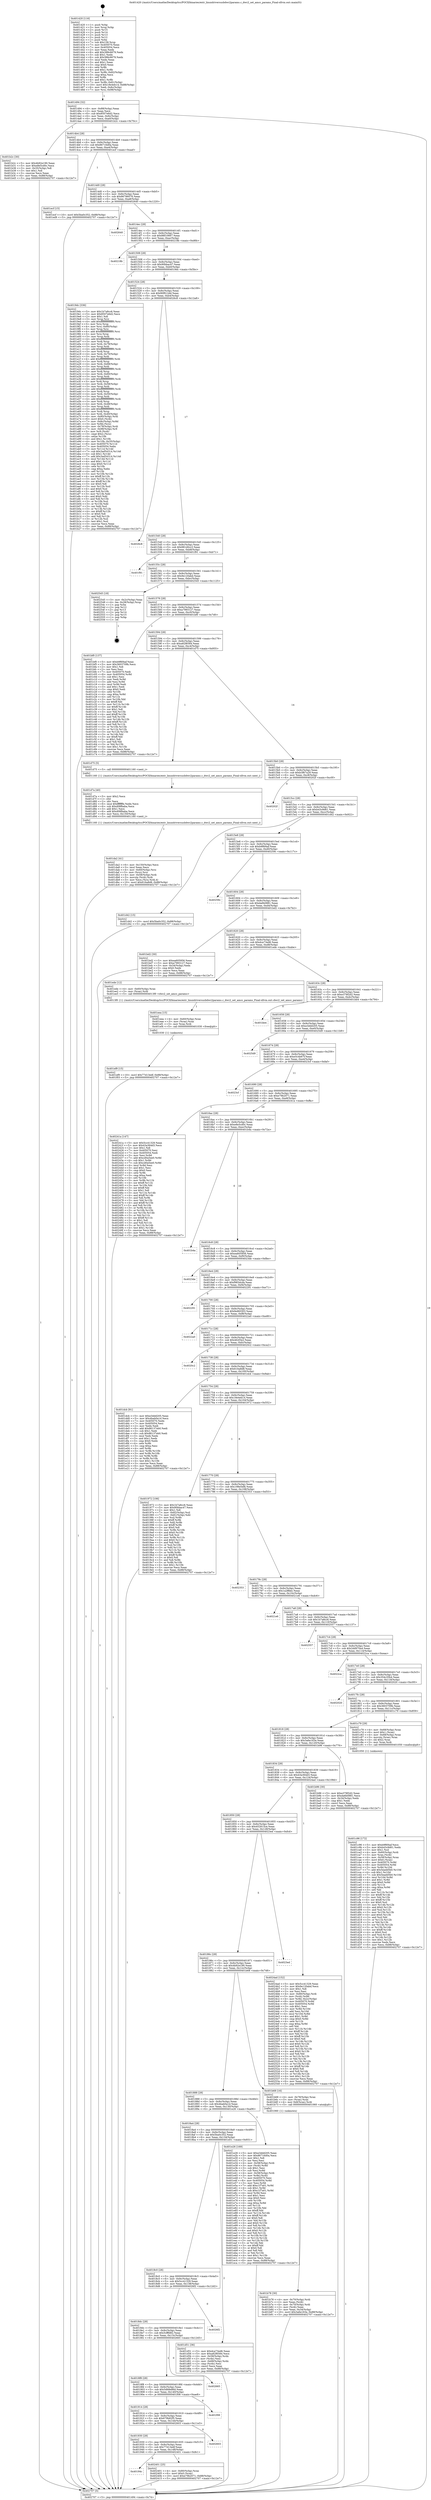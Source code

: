 digraph "0x401420" {
  label = "0x401420 (/mnt/c/Users/mathe/Desktop/tcc/POCII/binaries/extr_linuxdriversusbdwc2params.c_dwc2_set_amcc_params_Final-ollvm.out::main(0))"
  labelloc = "t"
  node[shape=record]

  Entry [label="",width=0.3,height=0.3,shape=circle,fillcolor=black,style=filled]
  "0x401494" [label="{
     0x401494 [32]\l
     | [instrs]\l
     &nbsp;&nbsp;0x401494 \<+6\>: mov -0x88(%rbp),%eax\l
     &nbsp;&nbsp;0x40149a \<+2\>: mov %eax,%ecx\l
     &nbsp;&nbsp;0x40149c \<+6\>: sub $0x8507e6d2,%ecx\l
     &nbsp;&nbsp;0x4014a2 \<+6\>: mov %eax,-0x9c(%rbp)\l
     &nbsp;&nbsp;0x4014a8 \<+6\>: mov %ecx,-0xa0(%rbp)\l
     &nbsp;&nbsp;0x4014ae \<+6\>: je 0000000000401b2c \<main+0x70c\>\l
  }"]
  "0x401b2c" [label="{
     0x401b2c [30]\l
     | [instrs]\l
     &nbsp;&nbsp;0x401b2c \<+5\>: mov $0x4b92e190,%eax\l
     &nbsp;&nbsp;0x401b31 \<+5\>: mov $0xe8e5cd0c,%ecx\l
     &nbsp;&nbsp;0x401b36 \<+3\>: mov -0x35(%rbp),%dl\l
     &nbsp;&nbsp;0x401b39 \<+3\>: test $0x1,%dl\l
     &nbsp;&nbsp;0x401b3c \<+3\>: cmovne %ecx,%eax\l
     &nbsp;&nbsp;0x401b3f \<+6\>: mov %eax,-0x88(%rbp)\l
     &nbsp;&nbsp;0x401b45 \<+5\>: jmp 0000000000402707 \<main+0x12e7\>\l
  }"]
  "0x4014b4" [label="{
     0x4014b4 [28]\l
     | [instrs]\l
     &nbsp;&nbsp;0x4014b4 \<+5\>: jmp 00000000004014b9 \<main+0x99\>\l
     &nbsp;&nbsp;0x4014b9 \<+6\>: mov -0x9c(%rbp),%eax\l
     &nbsp;&nbsp;0x4014bf \<+5\>: sub $0x86716d0a,%eax\l
     &nbsp;&nbsp;0x4014c4 \<+6\>: mov %eax,-0xa4(%rbp)\l
     &nbsp;&nbsp;0x4014ca \<+6\>: je 0000000000401ecf \<main+0xaaf\>\l
  }"]
  Exit [label="",width=0.3,height=0.3,shape=circle,fillcolor=black,style=filled,peripheries=2]
  "0x401ecf" [label="{
     0x401ecf [15]\l
     | [instrs]\l
     &nbsp;&nbsp;0x401ecf \<+10\>: movl $0x5ba0c352,-0x88(%rbp)\l
     &nbsp;&nbsp;0x401ed9 \<+5\>: jmp 0000000000402707 \<main+0x12e7\>\l
  }"]
  "0x4014d0" [label="{
     0x4014d0 [28]\l
     | [instrs]\l
     &nbsp;&nbsp;0x4014d0 \<+5\>: jmp 00000000004014d5 \<main+0xb5\>\l
     &nbsp;&nbsp;0x4014d5 \<+6\>: mov -0x9c(%rbp),%eax\l
     &nbsp;&nbsp;0x4014db \<+5\>: sub $0x86786076,%eax\l
     &nbsp;&nbsp;0x4014e0 \<+6\>: mov %eax,-0xa8(%rbp)\l
     &nbsp;&nbsp;0x4014e6 \<+6\>: je 0000000000402640 \<main+0x1220\>\l
  }"]
  "0x40194c" [label="{
     0x40194c\l
  }", style=dashed]
  "0x402640" [label="{
     0x402640\l
  }", style=dashed]
  "0x4014ec" [label="{
     0x4014ec [28]\l
     | [instrs]\l
     &nbsp;&nbsp;0x4014ec \<+5\>: jmp 00000000004014f1 \<main+0xd1\>\l
     &nbsp;&nbsp;0x4014f1 \<+6\>: mov -0x9c(%rbp),%eax\l
     &nbsp;&nbsp;0x4014f7 \<+5\>: sub $0x88f10667,%eax\l
     &nbsp;&nbsp;0x4014fc \<+6\>: mov %eax,-0xac(%rbp)\l
     &nbsp;&nbsp;0x401502 \<+6\>: je 000000000040218b \<main+0xd6b\>\l
  }"]
  "0x402401" [label="{
     0x402401 [25]\l
     | [instrs]\l
     &nbsp;&nbsp;0x402401 \<+4\>: mov -0x80(%rbp),%rax\l
     &nbsp;&nbsp;0x402405 \<+6\>: movl $0x0,(%rax)\l
     &nbsp;&nbsp;0x40240b \<+10\>: movl $0xe79b2071,-0x88(%rbp)\l
     &nbsp;&nbsp;0x402415 \<+5\>: jmp 0000000000402707 \<main+0x12e7\>\l
  }"]
  "0x40218b" [label="{
     0x40218b\l
  }", style=dashed]
  "0x401508" [label="{
     0x401508 [28]\l
     | [instrs]\l
     &nbsp;&nbsp;0x401508 \<+5\>: jmp 000000000040150d \<main+0xed\>\l
     &nbsp;&nbsp;0x40150d \<+6\>: mov -0x9c(%rbp),%eax\l
     &nbsp;&nbsp;0x401513 \<+5\>: sub $0x90bbac47,%eax\l
     &nbsp;&nbsp;0x401518 \<+6\>: mov %eax,-0xb0(%rbp)\l
     &nbsp;&nbsp;0x40151e \<+6\>: je 00000000004019dc \<main+0x5bc\>\l
  }"]
  "0x401930" [label="{
     0x401930 [28]\l
     | [instrs]\l
     &nbsp;&nbsp;0x401930 \<+5\>: jmp 0000000000401935 \<main+0x515\>\l
     &nbsp;&nbsp;0x401935 \<+6\>: mov -0x9c(%rbp),%eax\l
     &nbsp;&nbsp;0x40193b \<+5\>: sub $0x77d13edf,%eax\l
     &nbsp;&nbsp;0x401940 \<+6\>: mov %eax,-0x148(%rbp)\l
     &nbsp;&nbsp;0x401946 \<+6\>: je 0000000000402401 \<main+0xfe1\>\l
  }"]
  "0x4019dc" [label="{
     0x4019dc [336]\l
     | [instrs]\l
     &nbsp;&nbsp;0x4019dc \<+5\>: mov $0x1b7a8cc6,%eax\l
     &nbsp;&nbsp;0x4019e1 \<+5\>: mov $0x8507e6d2,%ecx\l
     &nbsp;&nbsp;0x4019e6 \<+2\>: mov $0x1,%dl\l
     &nbsp;&nbsp;0x4019e8 \<+3\>: mov %rsp,%rsi\l
     &nbsp;&nbsp;0x4019eb \<+4\>: add $0xfffffffffffffff0,%rsi\l
     &nbsp;&nbsp;0x4019ef \<+3\>: mov %rsi,%rsp\l
     &nbsp;&nbsp;0x4019f2 \<+4\>: mov %rsi,-0x80(%rbp)\l
     &nbsp;&nbsp;0x4019f6 \<+3\>: mov %rsp,%rsi\l
     &nbsp;&nbsp;0x4019f9 \<+4\>: add $0xfffffffffffffff0,%rsi\l
     &nbsp;&nbsp;0x4019fd \<+3\>: mov %rsi,%rsp\l
     &nbsp;&nbsp;0x401a00 \<+3\>: mov %rsp,%rdi\l
     &nbsp;&nbsp;0x401a03 \<+4\>: add $0xfffffffffffffff0,%rdi\l
     &nbsp;&nbsp;0x401a07 \<+3\>: mov %rdi,%rsp\l
     &nbsp;&nbsp;0x401a0a \<+4\>: mov %rdi,-0x78(%rbp)\l
     &nbsp;&nbsp;0x401a0e \<+3\>: mov %rsp,%rdi\l
     &nbsp;&nbsp;0x401a11 \<+4\>: add $0xfffffffffffffff0,%rdi\l
     &nbsp;&nbsp;0x401a15 \<+3\>: mov %rdi,%rsp\l
     &nbsp;&nbsp;0x401a18 \<+4\>: mov %rdi,-0x70(%rbp)\l
     &nbsp;&nbsp;0x401a1c \<+3\>: mov %rsp,%rdi\l
     &nbsp;&nbsp;0x401a1f \<+4\>: add $0xfffffffffffffff0,%rdi\l
     &nbsp;&nbsp;0x401a23 \<+3\>: mov %rdi,%rsp\l
     &nbsp;&nbsp;0x401a26 \<+4\>: mov %rdi,-0x68(%rbp)\l
     &nbsp;&nbsp;0x401a2a \<+3\>: mov %rsp,%rdi\l
     &nbsp;&nbsp;0x401a2d \<+4\>: add $0xfffffffffffffff0,%rdi\l
     &nbsp;&nbsp;0x401a31 \<+3\>: mov %rdi,%rsp\l
     &nbsp;&nbsp;0x401a34 \<+4\>: mov %rdi,-0x60(%rbp)\l
     &nbsp;&nbsp;0x401a38 \<+3\>: mov %rsp,%rdi\l
     &nbsp;&nbsp;0x401a3b \<+4\>: add $0xfffffffffffffff0,%rdi\l
     &nbsp;&nbsp;0x401a3f \<+3\>: mov %rdi,%rsp\l
     &nbsp;&nbsp;0x401a42 \<+4\>: mov %rdi,-0x58(%rbp)\l
     &nbsp;&nbsp;0x401a46 \<+3\>: mov %rsp,%rdi\l
     &nbsp;&nbsp;0x401a49 \<+4\>: add $0xfffffffffffffff0,%rdi\l
     &nbsp;&nbsp;0x401a4d \<+3\>: mov %rdi,%rsp\l
     &nbsp;&nbsp;0x401a50 \<+4\>: mov %rdi,-0x50(%rbp)\l
     &nbsp;&nbsp;0x401a54 \<+3\>: mov %rsp,%rdi\l
     &nbsp;&nbsp;0x401a57 \<+4\>: add $0xfffffffffffffff0,%rdi\l
     &nbsp;&nbsp;0x401a5b \<+3\>: mov %rdi,%rsp\l
     &nbsp;&nbsp;0x401a5e \<+4\>: mov %rdi,-0x48(%rbp)\l
     &nbsp;&nbsp;0x401a62 \<+3\>: mov %rsp,%rdi\l
     &nbsp;&nbsp;0x401a65 \<+4\>: add $0xfffffffffffffff0,%rdi\l
     &nbsp;&nbsp;0x401a69 \<+3\>: mov %rdi,%rsp\l
     &nbsp;&nbsp;0x401a6c \<+4\>: mov %rdi,-0x40(%rbp)\l
     &nbsp;&nbsp;0x401a70 \<+4\>: mov -0x80(%rbp),%rdi\l
     &nbsp;&nbsp;0x401a74 \<+6\>: movl $0x0,(%rdi)\l
     &nbsp;&nbsp;0x401a7a \<+7\>: mov -0x8c(%rbp),%r8d\l
     &nbsp;&nbsp;0x401a81 \<+3\>: mov %r8d,(%rsi)\l
     &nbsp;&nbsp;0x401a84 \<+4\>: mov -0x78(%rbp),%rdi\l
     &nbsp;&nbsp;0x401a88 \<+7\>: mov -0x98(%rbp),%r9\l
     &nbsp;&nbsp;0x401a8f \<+3\>: mov %r9,(%rdi)\l
     &nbsp;&nbsp;0x401a92 \<+3\>: cmpl $0x2,(%rsi)\l
     &nbsp;&nbsp;0x401a95 \<+4\>: setne %r10b\l
     &nbsp;&nbsp;0x401a99 \<+4\>: and $0x1,%r10b\l
     &nbsp;&nbsp;0x401a9d \<+4\>: mov %r10b,-0x35(%rbp)\l
     &nbsp;&nbsp;0x401aa1 \<+8\>: mov 0x405070,%r11d\l
     &nbsp;&nbsp;0x401aa9 \<+7\>: mov 0x405054,%ebx\l
     &nbsp;&nbsp;0x401ab0 \<+3\>: mov %r11d,%r14d\l
     &nbsp;&nbsp;0x401ab3 \<+7\>: sub $0x3ad54314,%r14d\l
     &nbsp;&nbsp;0x401aba \<+4\>: sub $0x1,%r14d\l
     &nbsp;&nbsp;0x401abe \<+7\>: add $0x3ad54314,%r14d\l
     &nbsp;&nbsp;0x401ac5 \<+4\>: imul %r14d,%r11d\l
     &nbsp;&nbsp;0x401ac9 \<+4\>: and $0x1,%r11d\l
     &nbsp;&nbsp;0x401acd \<+4\>: cmp $0x0,%r11d\l
     &nbsp;&nbsp;0x401ad1 \<+4\>: sete %r10b\l
     &nbsp;&nbsp;0x401ad5 \<+3\>: cmp $0xa,%ebx\l
     &nbsp;&nbsp;0x401ad8 \<+4\>: setl %r15b\l
     &nbsp;&nbsp;0x401adc \<+3\>: mov %r10b,%r12b\l
     &nbsp;&nbsp;0x401adf \<+4\>: xor $0xff,%r12b\l
     &nbsp;&nbsp;0x401ae3 \<+3\>: mov %r15b,%r13b\l
     &nbsp;&nbsp;0x401ae6 \<+4\>: xor $0xff,%r13b\l
     &nbsp;&nbsp;0x401aea \<+3\>: xor $0x0,%dl\l
     &nbsp;&nbsp;0x401aed \<+3\>: mov %r12b,%sil\l
     &nbsp;&nbsp;0x401af0 \<+4\>: and $0x0,%sil\l
     &nbsp;&nbsp;0x401af4 \<+3\>: and %dl,%r10b\l
     &nbsp;&nbsp;0x401af7 \<+3\>: mov %r13b,%dil\l
     &nbsp;&nbsp;0x401afa \<+4\>: and $0x0,%dil\l
     &nbsp;&nbsp;0x401afe \<+3\>: and %dl,%r15b\l
     &nbsp;&nbsp;0x401b01 \<+3\>: or %r10b,%sil\l
     &nbsp;&nbsp;0x401b04 \<+3\>: or %r15b,%dil\l
     &nbsp;&nbsp;0x401b07 \<+3\>: xor %dil,%sil\l
     &nbsp;&nbsp;0x401b0a \<+3\>: or %r13b,%r12b\l
     &nbsp;&nbsp;0x401b0d \<+4\>: xor $0xff,%r12b\l
     &nbsp;&nbsp;0x401b11 \<+3\>: or $0x0,%dl\l
     &nbsp;&nbsp;0x401b14 \<+3\>: and %dl,%r12b\l
     &nbsp;&nbsp;0x401b17 \<+3\>: or %r12b,%sil\l
     &nbsp;&nbsp;0x401b1a \<+4\>: test $0x1,%sil\l
     &nbsp;&nbsp;0x401b1e \<+3\>: cmovne %ecx,%eax\l
     &nbsp;&nbsp;0x401b21 \<+6\>: mov %eax,-0x88(%rbp)\l
     &nbsp;&nbsp;0x401b27 \<+5\>: jmp 0000000000402707 \<main+0x12e7\>\l
  }"]
  "0x401524" [label="{
     0x401524 [28]\l
     | [instrs]\l
     &nbsp;&nbsp;0x401524 \<+5\>: jmp 0000000000401529 \<main+0x109\>\l
     &nbsp;&nbsp;0x401529 \<+6\>: mov -0x9c(%rbp),%eax\l
     &nbsp;&nbsp;0x40152f \<+5\>: sub $0x90f912dd,%eax\l
     &nbsp;&nbsp;0x401534 \<+6\>: mov %eax,-0xb4(%rbp)\l
     &nbsp;&nbsp;0x40153a \<+6\>: je 00000000004026c8 \<main+0x12a8\>\l
  }"]
  "0x402603" [label="{
     0x402603\l
  }", style=dashed]
  "0x4026c8" [label="{
     0x4026c8\l
  }", style=dashed]
  "0x401540" [label="{
     0x401540 [28]\l
     | [instrs]\l
     &nbsp;&nbsp;0x401540 \<+5\>: jmp 0000000000401545 \<main+0x125\>\l
     &nbsp;&nbsp;0x401545 \<+6\>: mov -0x9c(%rbp),%eax\l
     &nbsp;&nbsp;0x40154b \<+5\>: sub $0x981d0cc3,%eax\l
     &nbsp;&nbsp;0x401550 \<+6\>: mov %eax,-0xb8(%rbp)\l
     &nbsp;&nbsp;0x401556 \<+6\>: je 0000000000401f91 \<main+0xb71\>\l
  }"]
  "0x401914" [label="{
     0x401914 [28]\l
     | [instrs]\l
     &nbsp;&nbsp;0x401914 \<+5\>: jmp 0000000000401919 \<main+0x4f9\>\l
     &nbsp;&nbsp;0x401919 \<+6\>: mov -0x9c(%rbp),%eax\l
     &nbsp;&nbsp;0x40191f \<+5\>: sub $0x679b82f5,%eax\l
     &nbsp;&nbsp;0x401924 \<+6\>: mov %eax,-0x144(%rbp)\l
     &nbsp;&nbsp;0x40192a \<+6\>: je 0000000000402603 \<main+0x11e3\>\l
  }"]
  "0x401f91" [label="{
     0x401f91\l
  }", style=dashed]
  "0x40155c" [label="{
     0x40155c [28]\l
     | [instrs]\l
     &nbsp;&nbsp;0x40155c \<+5\>: jmp 0000000000401561 \<main+0x141\>\l
     &nbsp;&nbsp;0x401561 \<+6\>: mov -0x9c(%rbp),%eax\l
     &nbsp;&nbsp;0x401567 \<+5\>: sub $0x9e120abd,%eax\l
     &nbsp;&nbsp;0x40156c \<+6\>: mov %eax,-0xbc(%rbp)\l
     &nbsp;&nbsp;0x401572 \<+6\>: je 0000000000402545 \<main+0x1125\>\l
  }"]
  "0x401f08" [label="{
     0x401f08\l
  }", style=dashed]
  "0x402545" [label="{
     0x402545 [18]\l
     | [instrs]\l
     &nbsp;&nbsp;0x402545 \<+3\>: mov -0x2c(%rbp),%eax\l
     &nbsp;&nbsp;0x402548 \<+4\>: lea -0x28(%rbp),%rsp\l
     &nbsp;&nbsp;0x40254c \<+1\>: pop %rbx\l
     &nbsp;&nbsp;0x40254d \<+2\>: pop %r12\l
     &nbsp;&nbsp;0x40254f \<+2\>: pop %r13\l
     &nbsp;&nbsp;0x402551 \<+2\>: pop %r14\l
     &nbsp;&nbsp;0x402553 \<+2\>: pop %r15\l
     &nbsp;&nbsp;0x402555 \<+1\>: pop %rbp\l
     &nbsp;&nbsp;0x402556 \<+1\>: ret\l
  }"]
  "0x401578" [label="{
     0x401578 [28]\l
     | [instrs]\l
     &nbsp;&nbsp;0x401578 \<+5\>: jmp 000000000040157d \<main+0x15d\>\l
     &nbsp;&nbsp;0x40157d \<+6\>: mov -0x9c(%rbp),%eax\l
     &nbsp;&nbsp;0x401583 \<+5\>: sub $0xa7993127,%eax\l
     &nbsp;&nbsp;0x401588 \<+6\>: mov %eax,-0xc0(%rbp)\l
     &nbsp;&nbsp;0x40158e \<+6\>: je 0000000000401bf0 \<main+0x7d0\>\l
  }"]
  "0x4018f8" [label="{
     0x4018f8 [28]\l
     | [instrs]\l
     &nbsp;&nbsp;0x4018f8 \<+5\>: jmp 00000000004018fd \<main+0x4dd\>\l
     &nbsp;&nbsp;0x4018fd \<+6\>: mov -0x9c(%rbp),%eax\l
     &nbsp;&nbsp;0x401903 \<+5\>: sub $0x5d68e86d,%eax\l
     &nbsp;&nbsp;0x401908 \<+6\>: mov %eax,-0x140(%rbp)\l
     &nbsp;&nbsp;0x40190e \<+6\>: je 0000000000401f08 \<main+0xae8\>\l
  }"]
  "0x401bf0" [label="{
     0x401bf0 [137]\l
     | [instrs]\l
     &nbsp;&nbsp;0x401bf0 \<+5\>: mov $0xb9f6f4af,%eax\l
     &nbsp;&nbsp;0x401bf5 \<+5\>: mov $0x3603709b,%ecx\l
     &nbsp;&nbsp;0x401bfa \<+2\>: mov $0x1,%dl\l
     &nbsp;&nbsp;0x401bfc \<+2\>: xor %esi,%esi\l
     &nbsp;&nbsp;0x401bfe \<+7\>: mov 0x405070,%edi\l
     &nbsp;&nbsp;0x401c05 \<+8\>: mov 0x405054,%r8d\l
     &nbsp;&nbsp;0x401c0d \<+3\>: sub $0x1,%esi\l
     &nbsp;&nbsp;0x401c10 \<+3\>: mov %edi,%r9d\l
     &nbsp;&nbsp;0x401c13 \<+3\>: add %esi,%r9d\l
     &nbsp;&nbsp;0x401c16 \<+4\>: imul %r9d,%edi\l
     &nbsp;&nbsp;0x401c1a \<+3\>: and $0x1,%edi\l
     &nbsp;&nbsp;0x401c1d \<+3\>: cmp $0x0,%edi\l
     &nbsp;&nbsp;0x401c20 \<+4\>: sete %r10b\l
     &nbsp;&nbsp;0x401c24 \<+4\>: cmp $0xa,%r8d\l
     &nbsp;&nbsp;0x401c28 \<+4\>: setl %r11b\l
     &nbsp;&nbsp;0x401c2c \<+3\>: mov %r10b,%bl\l
     &nbsp;&nbsp;0x401c2f \<+3\>: xor $0xff,%bl\l
     &nbsp;&nbsp;0x401c32 \<+3\>: mov %r11b,%r14b\l
     &nbsp;&nbsp;0x401c35 \<+4\>: xor $0xff,%r14b\l
     &nbsp;&nbsp;0x401c39 \<+3\>: xor $0x1,%dl\l
     &nbsp;&nbsp;0x401c3c \<+3\>: mov %bl,%r15b\l
     &nbsp;&nbsp;0x401c3f \<+4\>: and $0xff,%r15b\l
     &nbsp;&nbsp;0x401c43 \<+3\>: and %dl,%r10b\l
     &nbsp;&nbsp;0x401c46 \<+3\>: mov %r14b,%r12b\l
     &nbsp;&nbsp;0x401c49 \<+4\>: and $0xff,%r12b\l
     &nbsp;&nbsp;0x401c4d \<+3\>: and %dl,%r11b\l
     &nbsp;&nbsp;0x401c50 \<+3\>: or %r10b,%r15b\l
     &nbsp;&nbsp;0x401c53 \<+3\>: or %r11b,%r12b\l
     &nbsp;&nbsp;0x401c56 \<+3\>: xor %r12b,%r15b\l
     &nbsp;&nbsp;0x401c59 \<+3\>: or %r14b,%bl\l
     &nbsp;&nbsp;0x401c5c \<+3\>: xor $0xff,%bl\l
     &nbsp;&nbsp;0x401c5f \<+3\>: or $0x1,%dl\l
     &nbsp;&nbsp;0x401c62 \<+2\>: and %dl,%bl\l
     &nbsp;&nbsp;0x401c64 \<+3\>: or %bl,%r15b\l
     &nbsp;&nbsp;0x401c67 \<+4\>: test $0x1,%r15b\l
     &nbsp;&nbsp;0x401c6b \<+3\>: cmovne %ecx,%eax\l
     &nbsp;&nbsp;0x401c6e \<+6\>: mov %eax,-0x88(%rbp)\l
     &nbsp;&nbsp;0x401c74 \<+5\>: jmp 0000000000402707 \<main+0x12e7\>\l
  }"]
  "0x401594" [label="{
     0x401594 [28]\l
     | [instrs]\l
     &nbsp;&nbsp;0x401594 \<+5\>: jmp 0000000000401599 \<main+0x179\>\l
     &nbsp;&nbsp;0x401599 \<+6\>: mov -0x9c(%rbp),%eax\l
     &nbsp;&nbsp;0x40159f \<+5\>: sub $0xa82f6584,%eax\l
     &nbsp;&nbsp;0x4015a4 \<+6\>: mov %eax,-0xc4(%rbp)\l
     &nbsp;&nbsp;0x4015aa \<+6\>: je 0000000000401d75 \<main+0x955\>\l
  }"]
  "0x402665" [label="{
     0x402665\l
  }", style=dashed]
  "0x401d75" [label="{
     0x401d75 [5]\l
     | [instrs]\l
     &nbsp;&nbsp;0x401d75 \<+5\>: call 0000000000401160 \<next_i\>\l
     | [calls]\l
     &nbsp;&nbsp;0x401160 \{1\} (/mnt/c/Users/mathe/Desktop/tcc/POCII/binaries/extr_linuxdriversusbdwc2params.c_dwc2_set_amcc_params_Final-ollvm.out::next_i)\l
  }"]
  "0x4015b0" [label="{
     0x4015b0 [28]\l
     | [instrs]\l
     &nbsp;&nbsp;0x4015b0 \<+5\>: jmp 00000000004015b5 \<main+0x195\>\l
     &nbsp;&nbsp;0x4015b5 \<+6\>: mov -0x9c(%rbp),%eax\l
     &nbsp;&nbsp;0x4015bb \<+5\>: sub $0xb3f67a29,%eax\l
     &nbsp;&nbsp;0x4015c0 \<+6\>: mov %eax,-0xc8(%rbp)\l
     &nbsp;&nbsp;0x4015c6 \<+6\>: je 000000000040202f \<main+0xc0f\>\l
  }"]
  "0x4018dc" [label="{
     0x4018dc [28]\l
     | [instrs]\l
     &nbsp;&nbsp;0x4018dc \<+5\>: jmp 00000000004018e1 \<main+0x4c1\>\l
     &nbsp;&nbsp;0x4018e1 \<+6\>: mov -0x9c(%rbp),%eax\l
     &nbsp;&nbsp;0x4018e7 \<+5\>: sub $0x5cfffd82,%eax\l
     &nbsp;&nbsp;0x4018ec \<+6\>: mov %eax,-0x13c(%rbp)\l
     &nbsp;&nbsp;0x4018f2 \<+6\>: je 0000000000402665 \<main+0x1245\>\l
  }"]
  "0x40202f" [label="{
     0x40202f\l
  }", style=dashed]
  "0x4015cc" [label="{
     0x4015cc [28]\l
     | [instrs]\l
     &nbsp;&nbsp;0x4015cc \<+5\>: jmp 00000000004015d1 \<main+0x1b1\>\l
     &nbsp;&nbsp;0x4015d1 \<+6\>: mov -0x9c(%rbp),%eax\l
     &nbsp;&nbsp;0x4015d7 \<+5\>: sub $0xb43c9d61,%eax\l
     &nbsp;&nbsp;0x4015dc \<+6\>: mov %eax,-0xcc(%rbp)\l
     &nbsp;&nbsp;0x4015e2 \<+6\>: je 0000000000401d42 \<main+0x922\>\l
  }"]
  "0x4026f2" [label="{
     0x4026f2\l
  }", style=dashed]
  "0x401d42" [label="{
     0x401d42 [15]\l
     | [instrs]\l
     &nbsp;&nbsp;0x401d42 \<+10\>: movl $0x5ba0c352,-0x88(%rbp)\l
     &nbsp;&nbsp;0x401d4c \<+5\>: jmp 0000000000402707 \<main+0x12e7\>\l
  }"]
  "0x4015e8" [label="{
     0x4015e8 [28]\l
     | [instrs]\l
     &nbsp;&nbsp;0x4015e8 \<+5\>: jmp 00000000004015ed \<main+0x1cd\>\l
     &nbsp;&nbsp;0x4015ed \<+6\>: mov -0x9c(%rbp),%eax\l
     &nbsp;&nbsp;0x4015f3 \<+5\>: sub $0xb9f6f4af,%eax\l
     &nbsp;&nbsp;0x4015f8 \<+6\>: mov %eax,-0xd0(%rbp)\l
     &nbsp;&nbsp;0x4015fe \<+6\>: je 000000000040259c \<main+0x117c\>\l
  }"]
  "0x401ef9" [label="{
     0x401ef9 [15]\l
     | [instrs]\l
     &nbsp;&nbsp;0x401ef9 \<+10\>: movl $0x77d13edf,-0x88(%rbp)\l
     &nbsp;&nbsp;0x401f03 \<+5\>: jmp 0000000000402707 \<main+0x12e7\>\l
  }"]
  "0x40259c" [label="{
     0x40259c\l
  }", style=dashed]
  "0x401604" [label="{
     0x401604 [28]\l
     | [instrs]\l
     &nbsp;&nbsp;0x401604 \<+5\>: jmp 0000000000401609 \<main+0x1e9\>\l
     &nbsp;&nbsp;0x401609 \<+6\>: mov -0x9c(%rbp),%eax\l
     &nbsp;&nbsp;0x40160f \<+5\>: sub $0xda6b0881,%eax\l
     &nbsp;&nbsp;0x401614 \<+6\>: mov %eax,-0xd4(%rbp)\l
     &nbsp;&nbsp;0x40161a \<+6\>: je 0000000000401bd2 \<main+0x7b2\>\l
  }"]
  "0x401eea" [label="{
     0x401eea [15]\l
     | [instrs]\l
     &nbsp;&nbsp;0x401eea \<+4\>: mov -0x60(%rbp),%rax\l
     &nbsp;&nbsp;0x401eee \<+3\>: mov (%rax),%rax\l
     &nbsp;&nbsp;0x401ef1 \<+3\>: mov %rax,%rdi\l
     &nbsp;&nbsp;0x401ef4 \<+5\>: call 0000000000401030 \<free@plt\>\l
     | [calls]\l
     &nbsp;&nbsp;0x401030 \{1\} (unknown)\l
  }"]
  "0x401bd2" [label="{
     0x401bd2 [30]\l
     | [instrs]\l
     &nbsp;&nbsp;0x401bd2 \<+5\>: mov $0xea605956,%eax\l
     &nbsp;&nbsp;0x401bd7 \<+5\>: mov $0xa7993127,%ecx\l
     &nbsp;&nbsp;0x401bdc \<+3\>: mov -0x34(%rbp),%edx\l
     &nbsp;&nbsp;0x401bdf \<+3\>: cmp $0x0,%edx\l
     &nbsp;&nbsp;0x401be2 \<+3\>: cmove %ecx,%eax\l
     &nbsp;&nbsp;0x401be5 \<+6\>: mov %eax,-0x88(%rbp)\l
     &nbsp;&nbsp;0x401beb \<+5\>: jmp 0000000000402707 \<main+0x12e7\>\l
  }"]
  "0x401620" [label="{
     0x401620 [28]\l
     | [instrs]\l
     &nbsp;&nbsp;0x401620 \<+5\>: jmp 0000000000401625 \<main+0x205\>\l
     &nbsp;&nbsp;0x401625 \<+6\>: mov -0x9c(%rbp),%eax\l
     &nbsp;&nbsp;0x40162b \<+5\>: sub $0xdca73ed6,%eax\l
     &nbsp;&nbsp;0x401630 \<+6\>: mov %eax,-0xd8(%rbp)\l
     &nbsp;&nbsp;0x401636 \<+6\>: je 0000000000401ede \<main+0xabe\>\l
  }"]
  "0x401da2" [label="{
     0x401da2 [41]\l
     | [instrs]\l
     &nbsp;&nbsp;0x401da2 \<+6\>: mov -0x150(%rbp),%ecx\l
     &nbsp;&nbsp;0x401da8 \<+3\>: imul %eax,%ecx\l
     &nbsp;&nbsp;0x401dab \<+4\>: mov -0x60(%rbp),%rsi\l
     &nbsp;&nbsp;0x401daf \<+3\>: mov (%rsi),%rsi\l
     &nbsp;&nbsp;0x401db2 \<+4\>: mov -0x58(%rbp),%rdi\l
     &nbsp;&nbsp;0x401db6 \<+3\>: movslq (%rdi),%rdi\l
     &nbsp;&nbsp;0x401db9 \<+3\>: mov %ecx,(%rsi,%rdi,4)\l
     &nbsp;&nbsp;0x401dbc \<+10\>: movl $0x616a8d8,-0x88(%rbp)\l
     &nbsp;&nbsp;0x401dc6 \<+5\>: jmp 0000000000402707 \<main+0x12e7\>\l
  }"]
  "0x401ede" [label="{
     0x401ede [12]\l
     | [instrs]\l
     &nbsp;&nbsp;0x401ede \<+4\>: mov -0x60(%rbp),%rax\l
     &nbsp;&nbsp;0x401ee2 \<+3\>: mov (%rax),%rdi\l
     &nbsp;&nbsp;0x401ee5 \<+5\>: call 00000000004013f0 \<dwc2_set_amcc_params\>\l
     | [calls]\l
     &nbsp;&nbsp;0x4013f0 \{1\} (/mnt/c/Users/mathe/Desktop/tcc/POCII/binaries/extr_linuxdriversusbdwc2params.c_dwc2_set_amcc_params_Final-ollvm.out::dwc2_set_amcc_params)\l
  }"]
  "0x40163c" [label="{
     0x40163c [28]\l
     | [instrs]\l
     &nbsp;&nbsp;0x40163c \<+5\>: jmp 0000000000401641 \<main+0x221\>\l
     &nbsp;&nbsp;0x401641 \<+6\>: mov -0x9c(%rbp),%eax\l
     &nbsp;&nbsp;0x401647 \<+5\>: sub $0xe378f2d2,%eax\l
     &nbsp;&nbsp;0x40164c \<+6\>: mov %eax,-0xdc(%rbp)\l
     &nbsp;&nbsp;0x401652 \<+6\>: je 0000000000401bb4 \<main+0x794\>\l
  }"]
  "0x401d7a" [label="{
     0x401d7a [40]\l
     | [instrs]\l
     &nbsp;&nbsp;0x401d7a \<+5\>: mov $0x2,%ecx\l
     &nbsp;&nbsp;0x401d7f \<+1\>: cltd\l
     &nbsp;&nbsp;0x401d80 \<+2\>: idiv %ecx\l
     &nbsp;&nbsp;0x401d82 \<+6\>: imul $0xfffffffe,%edx,%ecx\l
     &nbsp;&nbsp;0x401d88 \<+6\>: sub $0xd08fbaba,%ecx\l
     &nbsp;&nbsp;0x401d8e \<+3\>: add $0x1,%ecx\l
     &nbsp;&nbsp;0x401d91 \<+6\>: add $0xd08fbaba,%ecx\l
     &nbsp;&nbsp;0x401d97 \<+6\>: mov %ecx,-0x150(%rbp)\l
     &nbsp;&nbsp;0x401d9d \<+5\>: call 0000000000401160 \<next_i\>\l
     | [calls]\l
     &nbsp;&nbsp;0x401160 \{1\} (/mnt/c/Users/mathe/Desktop/tcc/POCII/binaries/extr_linuxdriversusbdwc2params.c_dwc2_set_amcc_params_Final-ollvm.out::next_i)\l
  }"]
  "0x401bb4" [label="{
     0x401bb4\l
  }", style=dashed]
  "0x401658" [label="{
     0x401658 [28]\l
     | [instrs]\l
     &nbsp;&nbsp;0x401658 \<+5\>: jmp 000000000040165d \<main+0x23d\>\l
     &nbsp;&nbsp;0x40165d \<+6\>: mov -0x9c(%rbp),%eax\l
     &nbsp;&nbsp;0x401663 \<+5\>: sub $0xe3ddd205,%eax\l
     &nbsp;&nbsp;0x401668 \<+6\>: mov %eax,-0xe0(%rbp)\l
     &nbsp;&nbsp;0x40166e \<+6\>: je 00000000004025d9 \<main+0x11b9\>\l
  }"]
  "0x4018c0" [label="{
     0x4018c0 [28]\l
     | [instrs]\l
     &nbsp;&nbsp;0x4018c0 \<+5\>: jmp 00000000004018c5 \<main+0x4a5\>\l
     &nbsp;&nbsp;0x4018c5 \<+6\>: mov -0x9c(%rbp),%eax\l
     &nbsp;&nbsp;0x4018cb \<+5\>: sub $0x5cc41329,%eax\l
     &nbsp;&nbsp;0x4018d0 \<+6\>: mov %eax,-0x138(%rbp)\l
     &nbsp;&nbsp;0x4018d6 \<+6\>: je 00000000004026f2 \<main+0x12d2\>\l
  }"]
  "0x4025d9" [label="{
     0x4025d9\l
  }", style=dashed]
  "0x401674" [label="{
     0x401674 [28]\l
     | [instrs]\l
     &nbsp;&nbsp;0x401674 \<+5\>: jmp 0000000000401679 \<main+0x259\>\l
     &nbsp;&nbsp;0x401679 \<+6\>: mov -0x9c(%rbp),%eax\l
     &nbsp;&nbsp;0x40167f \<+5\>: sub $0xe5c4b67f,%eax\l
     &nbsp;&nbsp;0x401684 \<+6\>: mov %eax,-0xe4(%rbp)\l
     &nbsp;&nbsp;0x40168a \<+6\>: je 00000000004023cf \<main+0xfaf\>\l
  }"]
  "0x401d51" [label="{
     0x401d51 [36]\l
     | [instrs]\l
     &nbsp;&nbsp;0x401d51 \<+5\>: mov $0xdca73ed6,%eax\l
     &nbsp;&nbsp;0x401d56 \<+5\>: mov $0xa82f6584,%ecx\l
     &nbsp;&nbsp;0x401d5b \<+4\>: mov -0x58(%rbp),%rdx\l
     &nbsp;&nbsp;0x401d5f \<+2\>: mov (%rdx),%esi\l
     &nbsp;&nbsp;0x401d61 \<+4\>: mov -0x68(%rbp),%rdx\l
     &nbsp;&nbsp;0x401d65 \<+2\>: cmp (%rdx),%esi\l
     &nbsp;&nbsp;0x401d67 \<+3\>: cmovl %ecx,%eax\l
     &nbsp;&nbsp;0x401d6a \<+6\>: mov %eax,-0x88(%rbp)\l
     &nbsp;&nbsp;0x401d70 \<+5\>: jmp 0000000000402707 \<main+0x12e7\>\l
  }"]
  "0x4023cf" [label="{
     0x4023cf\l
  }", style=dashed]
  "0x401690" [label="{
     0x401690 [28]\l
     | [instrs]\l
     &nbsp;&nbsp;0x401690 \<+5\>: jmp 0000000000401695 \<main+0x275\>\l
     &nbsp;&nbsp;0x401695 \<+6\>: mov -0x9c(%rbp),%eax\l
     &nbsp;&nbsp;0x40169b \<+5\>: sub $0xe79b2071,%eax\l
     &nbsp;&nbsp;0x4016a0 \<+6\>: mov %eax,-0xe8(%rbp)\l
     &nbsp;&nbsp;0x4016a6 \<+6\>: je 000000000040241a \<main+0xffa\>\l
  }"]
  "0x4018a4" [label="{
     0x4018a4 [28]\l
     | [instrs]\l
     &nbsp;&nbsp;0x4018a4 \<+5\>: jmp 00000000004018a9 \<main+0x489\>\l
     &nbsp;&nbsp;0x4018a9 \<+6\>: mov -0x9c(%rbp),%eax\l
     &nbsp;&nbsp;0x4018af \<+5\>: sub $0x5ba0c352,%eax\l
     &nbsp;&nbsp;0x4018b4 \<+6\>: mov %eax,-0x134(%rbp)\l
     &nbsp;&nbsp;0x4018ba \<+6\>: je 0000000000401d51 \<main+0x931\>\l
  }"]
  "0x40241a" [label="{
     0x40241a [147]\l
     | [instrs]\l
     &nbsp;&nbsp;0x40241a \<+5\>: mov $0x5cc41329,%eax\l
     &nbsp;&nbsp;0x40241f \<+5\>: mov $0x43a364d3,%ecx\l
     &nbsp;&nbsp;0x402424 \<+2\>: mov $0x1,%dl\l
     &nbsp;&nbsp;0x402426 \<+7\>: mov 0x405070,%esi\l
     &nbsp;&nbsp;0x40242d \<+7\>: mov 0x405054,%edi\l
     &nbsp;&nbsp;0x402434 \<+3\>: mov %esi,%r8d\l
     &nbsp;&nbsp;0x402437 \<+7\>: add $0xcd0a5ee0,%r8d\l
     &nbsp;&nbsp;0x40243e \<+4\>: sub $0x1,%r8d\l
     &nbsp;&nbsp;0x402442 \<+7\>: sub $0xcd0a5ee0,%r8d\l
     &nbsp;&nbsp;0x402449 \<+4\>: imul %r8d,%esi\l
     &nbsp;&nbsp;0x40244d \<+3\>: and $0x1,%esi\l
     &nbsp;&nbsp;0x402450 \<+3\>: cmp $0x0,%esi\l
     &nbsp;&nbsp;0x402453 \<+4\>: sete %r9b\l
     &nbsp;&nbsp;0x402457 \<+3\>: cmp $0xa,%edi\l
     &nbsp;&nbsp;0x40245a \<+4\>: setl %r10b\l
     &nbsp;&nbsp;0x40245e \<+3\>: mov %r9b,%r11b\l
     &nbsp;&nbsp;0x402461 \<+4\>: xor $0xff,%r11b\l
     &nbsp;&nbsp;0x402465 \<+3\>: mov %r10b,%bl\l
     &nbsp;&nbsp;0x402468 \<+3\>: xor $0xff,%bl\l
     &nbsp;&nbsp;0x40246b \<+3\>: xor $0x1,%dl\l
     &nbsp;&nbsp;0x40246e \<+3\>: mov %r11b,%r14b\l
     &nbsp;&nbsp;0x402471 \<+4\>: and $0xff,%r14b\l
     &nbsp;&nbsp;0x402475 \<+3\>: and %dl,%r9b\l
     &nbsp;&nbsp;0x402478 \<+3\>: mov %bl,%r15b\l
     &nbsp;&nbsp;0x40247b \<+4\>: and $0xff,%r15b\l
     &nbsp;&nbsp;0x40247f \<+3\>: and %dl,%r10b\l
     &nbsp;&nbsp;0x402482 \<+3\>: or %r9b,%r14b\l
     &nbsp;&nbsp;0x402485 \<+3\>: or %r10b,%r15b\l
     &nbsp;&nbsp;0x402488 \<+3\>: xor %r15b,%r14b\l
     &nbsp;&nbsp;0x40248b \<+3\>: or %bl,%r11b\l
     &nbsp;&nbsp;0x40248e \<+4\>: xor $0xff,%r11b\l
     &nbsp;&nbsp;0x402492 \<+3\>: or $0x1,%dl\l
     &nbsp;&nbsp;0x402495 \<+3\>: and %dl,%r11b\l
     &nbsp;&nbsp;0x402498 \<+3\>: or %r11b,%r14b\l
     &nbsp;&nbsp;0x40249b \<+4\>: test $0x1,%r14b\l
     &nbsp;&nbsp;0x40249f \<+3\>: cmovne %ecx,%eax\l
     &nbsp;&nbsp;0x4024a2 \<+6\>: mov %eax,-0x88(%rbp)\l
     &nbsp;&nbsp;0x4024a8 \<+5\>: jmp 0000000000402707 \<main+0x12e7\>\l
  }"]
  "0x4016ac" [label="{
     0x4016ac [28]\l
     | [instrs]\l
     &nbsp;&nbsp;0x4016ac \<+5\>: jmp 00000000004016b1 \<main+0x291\>\l
     &nbsp;&nbsp;0x4016b1 \<+6\>: mov -0x9c(%rbp),%eax\l
     &nbsp;&nbsp;0x4016b7 \<+5\>: sub $0xe8e5cd0c,%eax\l
     &nbsp;&nbsp;0x4016bc \<+6\>: mov %eax,-0xec(%rbp)\l
     &nbsp;&nbsp;0x4016c2 \<+6\>: je 0000000000401b4a \<main+0x72a\>\l
  }"]
  "0x401e26" [label="{
     0x401e26 [169]\l
     | [instrs]\l
     &nbsp;&nbsp;0x401e26 \<+5\>: mov $0xe3ddd205,%eax\l
     &nbsp;&nbsp;0x401e2b \<+5\>: mov $0x86716d0a,%ecx\l
     &nbsp;&nbsp;0x401e30 \<+2\>: mov $0x1,%dl\l
     &nbsp;&nbsp;0x401e32 \<+2\>: xor %esi,%esi\l
     &nbsp;&nbsp;0x401e34 \<+4\>: mov -0x58(%rbp),%rdi\l
     &nbsp;&nbsp;0x401e38 \<+3\>: mov (%rdi),%r8d\l
     &nbsp;&nbsp;0x401e3b \<+3\>: sub $0x1,%esi\l
     &nbsp;&nbsp;0x401e3e \<+3\>: sub %esi,%r8d\l
     &nbsp;&nbsp;0x401e41 \<+4\>: mov -0x58(%rbp),%rdi\l
     &nbsp;&nbsp;0x401e45 \<+3\>: mov %r8d,(%rdi)\l
     &nbsp;&nbsp;0x401e48 \<+7\>: mov 0x405070,%esi\l
     &nbsp;&nbsp;0x401e4f \<+8\>: mov 0x405054,%r8d\l
     &nbsp;&nbsp;0x401e57 \<+3\>: mov %esi,%r9d\l
     &nbsp;&nbsp;0x401e5a \<+7\>: add $0xc1f7a01,%r9d\l
     &nbsp;&nbsp;0x401e61 \<+4\>: sub $0x1,%r9d\l
     &nbsp;&nbsp;0x401e65 \<+7\>: sub $0xc1f7a01,%r9d\l
     &nbsp;&nbsp;0x401e6c \<+4\>: imul %r9d,%esi\l
     &nbsp;&nbsp;0x401e70 \<+3\>: and $0x1,%esi\l
     &nbsp;&nbsp;0x401e73 \<+3\>: cmp $0x0,%esi\l
     &nbsp;&nbsp;0x401e76 \<+4\>: sete %r10b\l
     &nbsp;&nbsp;0x401e7a \<+4\>: cmp $0xa,%r8d\l
     &nbsp;&nbsp;0x401e7e \<+4\>: setl %r11b\l
     &nbsp;&nbsp;0x401e82 \<+3\>: mov %r10b,%bl\l
     &nbsp;&nbsp;0x401e85 \<+3\>: xor $0xff,%bl\l
     &nbsp;&nbsp;0x401e88 \<+3\>: mov %r11b,%r14b\l
     &nbsp;&nbsp;0x401e8b \<+4\>: xor $0xff,%r14b\l
     &nbsp;&nbsp;0x401e8f \<+3\>: xor $0x0,%dl\l
     &nbsp;&nbsp;0x401e92 \<+3\>: mov %bl,%r15b\l
     &nbsp;&nbsp;0x401e95 \<+4\>: and $0x0,%r15b\l
     &nbsp;&nbsp;0x401e99 \<+3\>: and %dl,%r10b\l
     &nbsp;&nbsp;0x401e9c \<+3\>: mov %r14b,%r12b\l
     &nbsp;&nbsp;0x401e9f \<+4\>: and $0x0,%r12b\l
     &nbsp;&nbsp;0x401ea3 \<+3\>: and %dl,%r11b\l
     &nbsp;&nbsp;0x401ea6 \<+3\>: or %r10b,%r15b\l
     &nbsp;&nbsp;0x401ea9 \<+3\>: or %r11b,%r12b\l
     &nbsp;&nbsp;0x401eac \<+3\>: xor %r12b,%r15b\l
     &nbsp;&nbsp;0x401eaf \<+3\>: or %r14b,%bl\l
     &nbsp;&nbsp;0x401eb2 \<+3\>: xor $0xff,%bl\l
     &nbsp;&nbsp;0x401eb5 \<+3\>: or $0x0,%dl\l
     &nbsp;&nbsp;0x401eb8 \<+2\>: and %dl,%bl\l
     &nbsp;&nbsp;0x401eba \<+3\>: or %bl,%r15b\l
     &nbsp;&nbsp;0x401ebd \<+4\>: test $0x1,%r15b\l
     &nbsp;&nbsp;0x401ec1 \<+3\>: cmovne %ecx,%eax\l
     &nbsp;&nbsp;0x401ec4 \<+6\>: mov %eax,-0x88(%rbp)\l
     &nbsp;&nbsp;0x401eca \<+5\>: jmp 0000000000402707 \<main+0x12e7\>\l
  }"]
  "0x401b4a" [label="{
     0x401b4a\l
  }", style=dashed]
  "0x4016c8" [label="{
     0x4016c8 [28]\l
     | [instrs]\l
     &nbsp;&nbsp;0x4016c8 \<+5\>: jmp 00000000004016cd \<main+0x2ad\>\l
     &nbsp;&nbsp;0x4016cd \<+6\>: mov -0x9c(%rbp),%eax\l
     &nbsp;&nbsp;0x4016d3 \<+5\>: sub $0xea605956,%eax\l
     &nbsp;&nbsp;0x4016d8 \<+6\>: mov %eax,-0xf0(%rbp)\l
     &nbsp;&nbsp;0x4016de \<+6\>: je 00000000004023de \<main+0xfbe\>\l
  }"]
  "0x401c96" [label="{
     0x401c96 [172]\l
     | [instrs]\l
     &nbsp;&nbsp;0x401c96 \<+5\>: mov $0xb9f6f4af,%ecx\l
     &nbsp;&nbsp;0x401c9b \<+5\>: mov $0xb43c9d61,%edx\l
     &nbsp;&nbsp;0x401ca0 \<+3\>: mov $0x1,%sil\l
     &nbsp;&nbsp;0x401ca3 \<+4\>: mov -0x60(%rbp),%rdi\l
     &nbsp;&nbsp;0x401ca7 \<+3\>: mov %rax,(%rdi)\l
     &nbsp;&nbsp;0x401caa \<+4\>: mov -0x58(%rbp),%rax\l
     &nbsp;&nbsp;0x401cae \<+6\>: movl $0x0,(%rax)\l
     &nbsp;&nbsp;0x401cb4 \<+8\>: mov 0x405070,%r8d\l
     &nbsp;&nbsp;0x401cbc \<+8\>: mov 0x405054,%r9d\l
     &nbsp;&nbsp;0x401cc4 \<+3\>: mov %r8d,%r10d\l
     &nbsp;&nbsp;0x401cc7 \<+7\>: add $0x5eadd5b0,%r10d\l
     &nbsp;&nbsp;0x401cce \<+4\>: sub $0x1,%r10d\l
     &nbsp;&nbsp;0x401cd2 \<+7\>: sub $0x5eadd5b0,%r10d\l
     &nbsp;&nbsp;0x401cd9 \<+4\>: imul %r10d,%r8d\l
     &nbsp;&nbsp;0x401cdd \<+4\>: and $0x1,%r8d\l
     &nbsp;&nbsp;0x401ce1 \<+4\>: cmp $0x0,%r8d\l
     &nbsp;&nbsp;0x401ce5 \<+4\>: sete %r11b\l
     &nbsp;&nbsp;0x401ce9 \<+4\>: cmp $0xa,%r9d\l
     &nbsp;&nbsp;0x401ced \<+3\>: setl %bl\l
     &nbsp;&nbsp;0x401cf0 \<+3\>: mov %r11b,%r14b\l
     &nbsp;&nbsp;0x401cf3 \<+4\>: xor $0xff,%r14b\l
     &nbsp;&nbsp;0x401cf7 \<+3\>: mov %bl,%r15b\l
     &nbsp;&nbsp;0x401cfa \<+4\>: xor $0xff,%r15b\l
     &nbsp;&nbsp;0x401cfe \<+4\>: xor $0x0,%sil\l
     &nbsp;&nbsp;0x401d02 \<+3\>: mov %r14b,%r12b\l
     &nbsp;&nbsp;0x401d05 \<+4\>: and $0x0,%r12b\l
     &nbsp;&nbsp;0x401d09 \<+3\>: and %sil,%r11b\l
     &nbsp;&nbsp;0x401d0c \<+3\>: mov %r15b,%r13b\l
     &nbsp;&nbsp;0x401d0f \<+4\>: and $0x0,%r13b\l
     &nbsp;&nbsp;0x401d13 \<+3\>: and %sil,%bl\l
     &nbsp;&nbsp;0x401d16 \<+3\>: or %r11b,%r12b\l
     &nbsp;&nbsp;0x401d19 \<+3\>: or %bl,%r13b\l
     &nbsp;&nbsp;0x401d1c \<+3\>: xor %r13b,%r12b\l
     &nbsp;&nbsp;0x401d1f \<+3\>: or %r15b,%r14b\l
     &nbsp;&nbsp;0x401d22 \<+4\>: xor $0xff,%r14b\l
     &nbsp;&nbsp;0x401d26 \<+4\>: or $0x0,%sil\l
     &nbsp;&nbsp;0x401d2a \<+3\>: and %sil,%r14b\l
     &nbsp;&nbsp;0x401d2d \<+3\>: or %r14b,%r12b\l
     &nbsp;&nbsp;0x401d30 \<+4\>: test $0x1,%r12b\l
     &nbsp;&nbsp;0x401d34 \<+3\>: cmovne %edx,%ecx\l
     &nbsp;&nbsp;0x401d37 \<+6\>: mov %ecx,-0x88(%rbp)\l
     &nbsp;&nbsp;0x401d3d \<+5\>: jmp 0000000000402707 \<main+0x12e7\>\l
  }"]
  "0x4023de" [label="{
     0x4023de\l
  }", style=dashed]
  "0x4016e4" [label="{
     0x4016e4 [28]\l
     | [instrs]\l
     &nbsp;&nbsp;0x4016e4 \<+5\>: jmp 00000000004016e9 \<main+0x2c9\>\l
     &nbsp;&nbsp;0x4016e9 \<+6\>: mov -0x9c(%rbp),%eax\l
     &nbsp;&nbsp;0x4016ef \<+5\>: sub $0xf983dcda,%eax\l
     &nbsp;&nbsp;0x4016f4 \<+6\>: mov %eax,-0xf4(%rbp)\l
     &nbsp;&nbsp;0x4016fa \<+6\>: je 0000000000402291 \<main+0xe71\>\l
  }"]
  "0x401b78" [label="{
     0x401b78 [30]\l
     | [instrs]\l
     &nbsp;&nbsp;0x401b78 \<+4\>: mov -0x70(%rbp),%rdi\l
     &nbsp;&nbsp;0x401b7c \<+2\>: mov %eax,(%rdi)\l
     &nbsp;&nbsp;0x401b7e \<+4\>: mov -0x70(%rbp),%rdi\l
     &nbsp;&nbsp;0x401b82 \<+2\>: mov (%rdi),%eax\l
     &nbsp;&nbsp;0x401b84 \<+3\>: mov %eax,-0x34(%rbp)\l
     &nbsp;&nbsp;0x401b87 \<+10\>: movl $0x3a6e163e,-0x88(%rbp)\l
     &nbsp;&nbsp;0x401b91 \<+5\>: jmp 0000000000402707 \<main+0x12e7\>\l
  }"]
  "0x402291" [label="{
     0x402291\l
  }", style=dashed]
  "0x401700" [label="{
     0x401700 [28]\l
     | [instrs]\l
     &nbsp;&nbsp;0x401700 \<+5\>: jmp 0000000000401705 \<main+0x2e5\>\l
     &nbsp;&nbsp;0x401705 \<+6\>: mov -0x9c(%rbp),%eax\l
     &nbsp;&nbsp;0x40170b \<+5\>: sub $0xfed60303,%eax\l
     &nbsp;&nbsp;0x401710 \<+6\>: mov %eax,-0xf8(%rbp)\l
     &nbsp;&nbsp;0x401716 \<+6\>: je 00000000004022a0 \<main+0xe80\>\l
  }"]
  "0x401888" [label="{
     0x401888 [28]\l
     | [instrs]\l
     &nbsp;&nbsp;0x401888 \<+5\>: jmp 000000000040188d \<main+0x46d\>\l
     &nbsp;&nbsp;0x40188d \<+6\>: mov -0x9c(%rbp),%eax\l
     &nbsp;&nbsp;0x401893 \<+5\>: sub $0x4bab0a1d,%eax\l
     &nbsp;&nbsp;0x401898 \<+6\>: mov %eax,-0x130(%rbp)\l
     &nbsp;&nbsp;0x40189e \<+6\>: je 0000000000401e26 \<main+0xa06\>\l
  }"]
  "0x4022a0" [label="{
     0x4022a0\l
  }", style=dashed]
  "0x40171c" [label="{
     0x40171c [28]\l
     | [instrs]\l
     &nbsp;&nbsp;0x40171c \<+5\>: jmp 0000000000401721 \<main+0x301\>\l
     &nbsp;&nbsp;0x401721 \<+6\>: mov -0x9c(%rbp),%eax\l
     &nbsp;&nbsp;0x401727 \<+5\>: sub $0x462f3e2,%eax\l
     &nbsp;&nbsp;0x40172c \<+6\>: mov %eax,-0xfc(%rbp)\l
     &nbsp;&nbsp;0x401732 \<+6\>: je 00000000004020c2 \<main+0xca2\>\l
  }"]
  "0x401b68" [label="{
     0x401b68 [16]\l
     | [instrs]\l
     &nbsp;&nbsp;0x401b68 \<+4\>: mov -0x78(%rbp),%rax\l
     &nbsp;&nbsp;0x401b6c \<+3\>: mov (%rax),%rax\l
     &nbsp;&nbsp;0x401b6f \<+4\>: mov 0x8(%rax),%rdi\l
     &nbsp;&nbsp;0x401b73 \<+5\>: call 0000000000401060 \<atoi@plt\>\l
     | [calls]\l
     &nbsp;&nbsp;0x401060 \{1\} (unknown)\l
  }"]
  "0x4020c2" [label="{
     0x4020c2\l
  }", style=dashed]
  "0x401738" [label="{
     0x401738 [28]\l
     | [instrs]\l
     &nbsp;&nbsp;0x401738 \<+5\>: jmp 000000000040173d \<main+0x31d\>\l
     &nbsp;&nbsp;0x40173d \<+6\>: mov -0x9c(%rbp),%eax\l
     &nbsp;&nbsp;0x401743 \<+5\>: sub $0x616a8d8,%eax\l
     &nbsp;&nbsp;0x401748 \<+6\>: mov %eax,-0x100(%rbp)\l
     &nbsp;&nbsp;0x40174e \<+6\>: je 0000000000401dcb \<main+0x9ab\>\l
  }"]
  "0x40186c" [label="{
     0x40186c [28]\l
     | [instrs]\l
     &nbsp;&nbsp;0x40186c \<+5\>: jmp 0000000000401871 \<main+0x451\>\l
     &nbsp;&nbsp;0x401871 \<+6\>: mov -0x9c(%rbp),%eax\l
     &nbsp;&nbsp;0x401877 \<+5\>: sub $0x4b92e190,%eax\l
     &nbsp;&nbsp;0x40187c \<+6\>: mov %eax,-0x12c(%rbp)\l
     &nbsp;&nbsp;0x401882 \<+6\>: je 0000000000401b68 \<main+0x748\>\l
  }"]
  "0x401dcb" [label="{
     0x401dcb [91]\l
     | [instrs]\l
     &nbsp;&nbsp;0x401dcb \<+5\>: mov $0xe3ddd205,%eax\l
     &nbsp;&nbsp;0x401dd0 \<+5\>: mov $0x4bab0a1d,%ecx\l
     &nbsp;&nbsp;0x401dd5 \<+7\>: mov 0x405070,%edx\l
     &nbsp;&nbsp;0x401ddc \<+7\>: mov 0x405054,%esi\l
     &nbsp;&nbsp;0x401de3 \<+2\>: mov %edx,%edi\l
     &nbsp;&nbsp;0x401de5 \<+6\>: add $0x86137eb0,%edi\l
     &nbsp;&nbsp;0x401deb \<+3\>: sub $0x1,%edi\l
     &nbsp;&nbsp;0x401dee \<+6\>: sub $0x86137eb0,%edi\l
     &nbsp;&nbsp;0x401df4 \<+3\>: imul %edi,%edx\l
     &nbsp;&nbsp;0x401df7 \<+3\>: and $0x1,%edx\l
     &nbsp;&nbsp;0x401dfa \<+3\>: cmp $0x0,%edx\l
     &nbsp;&nbsp;0x401dfd \<+4\>: sete %r8b\l
     &nbsp;&nbsp;0x401e01 \<+3\>: cmp $0xa,%esi\l
     &nbsp;&nbsp;0x401e04 \<+4\>: setl %r9b\l
     &nbsp;&nbsp;0x401e08 \<+3\>: mov %r8b,%r10b\l
     &nbsp;&nbsp;0x401e0b \<+3\>: and %r9b,%r10b\l
     &nbsp;&nbsp;0x401e0e \<+3\>: xor %r9b,%r8b\l
     &nbsp;&nbsp;0x401e11 \<+3\>: or %r8b,%r10b\l
     &nbsp;&nbsp;0x401e14 \<+4\>: test $0x1,%r10b\l
     &nbsp;&nbsp;0x401e18 \<+3\>: cmovne %ecx,%eax\l
     &nbsp;&nbsp;0x401e1b \<+6\>: mov %eax,-0x88(%rbp)\l
     &nbsp;&nbsp;0x401e21 \<+5\>: jmp 0000000000402707 \<main+0x12e7\>\l
  }"]
  "0x401754" [label="{
     0x401754 [28]\l
     | [instrs]\l
     &nbsp;&nbsp;0x401754 \<+5\>: jmp 0000000000401759 \<main+0x339\>\l
     &nbsp;&nbsp;0x401759 \<+6\>: mov -0x9c(%rbp),%eax\l
     &nbsp;&nbsp;0x40175f \<+5\>: sub $0x18e4eb14,%eax\l
     &nbsp;&nbsp;0x401764 \<+6\>: mov %eax,-0x104(%rbp)\l
     &nbsp;&nbsp;0x40176a \<+6\>: je 0000000000401972 \<main+0x552\>\l
  }"]
  "0x4023ed" [label="{
     0x4023ed\l
  }", style=dashed]
  "0x401972" [label="{
     0x401972 [106]\l
     | [instrs]\l
     &nbsp;&nbsp;0x401972 \<+5\>: mov $0x1b7a8cc6,%eax\l
     &nbsp;&nbsp;0x401977 \<+5\>: mov $0x90bbac47,%ecx\l
     &nbsp;&nbsp;0x40197c \<+2\>: mov $0x1,%dl\l
     &nbsp;&nbsp;0x40197e \<+7\>: mov -0x82(%rbp),%sil\l
     &nbsp;&nbsp;0x401985 \<+7\>: mov -0x81(%rbp),%dil\l
     &nbsp;&nbsp;0x40198c \<+3\>: mov %sil,%r8b\l
     &nbsp;&nbsp;0x40198f \<+4\>: xor $0xff,%r8b\l
     &nbsp;&nbsp;0x401993 \<+3\>: mov %dil,%r9b\l
     &nbsp;&nbsp;0x401996 \<+4\>: xor $0xff,%r9b\l
     &nbsp;&nbsp;0x40199a \<+3\>: xor $0x0,%dl\l
     &nbsp;&nbsp;0x40199d \<+3\>: mov %r8b,%r10b\l
     &nbsp;&nbsp;0x4019a0 \<+4\>: and $0x0,%r10b\l
     &nbsp;&nbsp;0x4019a4 \<+3\>: and %dl,%sil\l
     &nbsp;&nbsp;0x4019a7 \<+3\>: mov %r9b,%r11b\l
     &nbsp;&nbsp;0x4019aa \<+4\>: and $0x0,%r11b\l
     &nbsp;&nbsp;0x4019ae \<+3\>: and %dl,%dil\l
     &nbsp;&nbsp;0x4019b1 \<+3\>: or %sil,%r10b\l
     &nbsp;&nbsp;0x4019b4 \<+3\>: or %dil,%r11b\l
     &nbsp;&nbsp;0x4019b7 \<+3\>: xor %r11b,%r10b\l
     &nbsp;&nbsp;0x4019ba \<+3\>: or %r9b,%r8b\l
     &nbsp;&nbsp;0x4019bd \<+4\>: xor $0xff,%r8b\l
     &nbsp;&nbsp;0x4019c1 \<+3\>: or $0x0,%dl\l
     &nbsp;&nbsp;0x4019c4 \<+3\>: and %dl,%r8b\l
     &nbsp;&nbsp;0x4019c7 \<+3\>: or %r8b,%r10b\l
     &nbsp;&nbsp;0x4019ca \<+4\>: test $0x1,%r10b\l
     &nbsp;&nbsp;0x4019ce \<+3\>: cmovne %ecx,%eax\l
     &nbsp;&nbsp;0x4019d1 \<+6\>: mov %eax,-0x88(%rbp)\l
     &nbsp;&nbsp;0x4019d7 \<+5\>: jmp 0000000000402707 \<main+0x12e7\>\l
  }"]
  "0x401770" [label="{
     0x401770 [28]\l
     | [instrs]\l
     &nbsp;&nbsp;0x401770 \<+5\>: jmp 0000000000401775 \<main+0x355\>\l
     &nbsp;&nbsp;0x401775 \<+6\>: mov -0x9c(%rbp),%eax\l
     &nbsp;&nbsp;0x40177b \<+5\>: sub $0x198e5efb,%eax\l
     &nbsp;&nbsp;0x401780 \<+6\>: mov %eax,-0x108(%rbp)\l
     &nbsp;&nbsp;0x401786 \<+6\>: je 0000000000402353 \<main+0xf33\>\l
  }"]
  "0x402707" [label="{
     0x402707 [5]\l
     | [instrs]\l
     &nbsp;&nbsp;0x402707 \<+5\>: jmp 0000000000401494 \<main+0x74\>\l
  }"]
  "0x401420" [label="{
     0x401420 [116]\l
     | [instrs]\l
     &nbsp;&nbsp;0x401420 \<+1\>: push %rbp\l
     &nbsp;&nbsp;0x401421 \<+3\>: mov %rsp,%rbp\l
     &nbsp;&nbsp;0x401424 \<+2\>: push %r15\l
     &nbsp;&nbsp;0x401426 \<+2\>: push %r14\l
     &nbsp;&nbsp;0x401428 \<+2\>: push %r13\l
     &nbsp;&nbsp;0x40142a \<+2\>: push %r12\l
     &nbsp;&nbsp;0x40142c \<+1\>: push %rbx\l
     &nbsp;&nbsp;0x40142d \<+7\>: sub $0x158,%rsp\l
     &nbsp;&nbsp;0x401434 \<+7\>: mov 0x405070,%eax\l
     &nbsp;&nbsp;0x40143b \<+7\>: mov 0x405054,%ecx\l
     &nbsp;&nbsp;0x401442 \<+2\>: mov %eax,%edx\l
     &nbsp;&nbsp;0x401444 \<+6\>: add $0x388c6679,%edx\l
     &nbsp;&nbsp;0x40144a \<+3\>: sub $0x1,%edx\l
     &nbsp;&nbsp;0x40144d \<+6\>: sub $0x388c6679,%edx\l
     &nbsp;&nbsp;0x401453 \<+3\>: imul %edx,%eax\l
     &nbsp;&nbsp;0x401456 \<+3\>: and $0x1,%eax\l
     &nbsp;&nbsp;0x401459 \<+3\>: cmp $0x0,%eax\l
     &nbsp;&nbsp;0x40145c \<+4\>: sete %r8b\l
     &nbsp;&nbsp;0x401460 \<+4\>: and $0x1,%r8b\l
     &nbsp;&nbsp;0x401464 \<+7\>: mov %r8b,-0x82(%rbp)\l
     &nbsp;&nbsp;0x40146b \<+3\>: cmp $0xa,%ecx\l
     &nbsp;&nbsp;0x40146e \<+4\>: setl %r8b\l
     &nbsp;&nbsp;0x401472 \<+4\>: and $0x1,%r8b\l
     &nbsp;&nbsp;0x401476 \<+7\>: mov %r8b,-0x81(%rbp)\l
     &nbsp;&nbsp;0x40147d \<+10\>: movl $0x18e4eb14,-0x88(%rbp)\l
     &nbsp;&nbsp;0x401487 \<+6\>: mov %edi,-0x8c(%rbp)\l
     &nbsp;&nbsp;0x40148d \<+7\>: mov %rsi,-0x98(%rbp)\l
  }"]
  "0x401850" [label="{
     0x401850 [28]\l
     | [instrs]\l
     &nbsp;&nbsp;0x401850 \<+5\>: jmp 0000000000401855 \<main+0x435\>\l
     &nbsp;&nbsp;0x401855 \<+6\>: mov -0x9c(%rbp),%eax\l
     &nbsp;&nbsp;0x40185b \<+5\>: sub $0x452815ce,%eax\l
     &nbsp;&nbsp;0x401860 \<+6\>: mov %eax,-0x128(%rbp)\l
     &nbsp;&nbsp;0x401866 \<+6\>: je 00000000004023ed \<main+0xfcd\>\l
  }"]
  "0x4024ad" [label="{
     0x4024ad [152]\l
     | [instrs]\l
     &nbsp;&nbsp;0x4024ad \<+5\>: mov $0x5cc41329,%eax\l
     &nbsp;&nbsp;0x4024b2 \<+5\>: mov $0x9e120abd,%ecx\l
     &nbsp;&nbsp;0x4024b7 \<+2\>: mov $0x1,%dl\l
     &nbsp;&nbsp;0x4024b9 \<+2\>: xor %esi,%esi\l
     &nbsp;&nbsp;0x4024bb \<+4\>: mov -0x80(%rbp),%rdi\l
     &nbsp;&nbsp;0x4024bf \<+3\>: mov (%rdi),%r8d\l
     &nbsp;&nbsp;0x4024c2 \<+4\>: mov %r8d,-0x2c(%rbp)\l
     &nbsp;&nbsp;0x4024c6 \<+8\>: mov 0x405070,%r8d\l
     &nbsp;&nbsp;0x4024ce \<+8\>: mov 0x405054,%r9d\l
     &nbsp;&nbsp;0x4024d6 \<+3\>: sub $0x1,%esi\l
     &nbsp;&nbsp;0x4024d9 \<+3\>: mov %r8d,%r10d\l
     &nbsp;&nbsp;0x4024dc \<+3\>: add %esi,%r10d\l
     &nbsp;&nbsp;0x4024df \<+4\>: imul %r10d,%r8d\l
     &nbsp;&nbsp;0x4024e3 \<+4\>: and $0x1,%r8d\l
     &nbsp;&nbsp;0x4024e7 \<+4\>: cmp $0x0,%r8d\l
     &nbsp;&nbsp;0x4024eb \<+4\>: sete %r11b\l
     &nbsp;&nbsp;0x4024ef \<+4\>: cmp $0xa,%r9d\l
     &nbsp;&nbsp;0x4024f3 \<+3\>: setl %bl\l
     &nbsp;&nbsp;0x4024f6 \<+3\>: mov %r11b,%r14b\l
     &nbsp;&nbsp;0x4024f9 \<+4\>: xor $0xff,%r14b\l
     &nbsp;&nbsp;0x4024fd \<+3\>: mov %bl,%r15b\l
     &nbsp;&nbsp;0x402500 \<+4\>: xor $0xff,%r15b\l
     &nbsp;&nbsp;0x402504 \<+3\>: xor $0x0,%dl\l
     &nbsp;&nbsp;0x402507 \<+3\>: mov %r14b,%r12b\l
     &nbsp;&nbsp;0x40250a \<+4\>: and $0x0,%r12b\l
     &nbsp;&nbsp;0x40250e \<+3\>: and %dl,%r11b\l
     &nbsp;&nbsp;0x402511 \<+3\>: mov %r15b,%r13b\l
     &nbsp;&nbsp;0x402514 \<+4\>: and $0x0,%r13b\l
     &nbsp;&nbsp;0x402518 \<+2\>: and %dl,%bl\l
     &nbsp;&nbsp;0x40251a \<+3\>: or %r11b,%r12b\l
     &nbsp;&nbsp;0x40251d \<+3\>: or %bl,%r13b\l
     &nbsp;&nbsp;0x402520 \<+3\>: xor %r13b,%r12b\l
     &nbsp;&nbsp;0x402523 \<+3\>: or %r15b,%r14b\l
     &nbsp;&nbsp;0x402526 \<+4\>: xor $0xff,%r14b\l
     &nbsp;&nbsp;0x40252a \<+3\>: or $0x0,%dl\l
     &nbsp;&nbsp;0x40252d \<+3\>: and %dl,%r14b\l
     &nbsp;&nbsp;0x402530 \<+3\>: or %r14b,%r12b\l
     &nbsp;&nbsp;0x402533 \<+4\>: test $0x1,%r12b\l
     &nbsp;&nbsp;0x402537 \<+3\>: cmovne %ecx,%eax\l
     &nbsp;&nbsp;0x40253a \<+6\>: mov %eax,-0x88(%rbp)\l
     &nbsp;&nbsp;0x402540 \<+5\>: jmp 0000000000402707 \<main+0x12e7\>\l
  }"]
  "0x402353" [label="{
     0x402353\l
  }", style=dashed]
  "0x40178c" [label="{
     0x40178c [28]\l
     | [instrs]\l
     &nbsp;&nbsp;0x40178c \<+5\>: jmp 0000000000401791 \<main+0x371\>\l
     &nbsp;&nbsp;0x401791 \<+6\>: mov -0x9c(%rbp),%eax\l
     &nbsp;&nbsp;0x401797 \<+5\>: sub $0x1a2ffdec,%eax\l
     &nbsp;&nbsp;0x40179c \<+6\>: mov %eax,-0x10c(%rbp)\l
     &nbsp;&nbsp;0x4017a2 \<+6\>: je 00000000004021e6 \<main+0xdc6\>\l
  }"]
  "0x401834" [label="{
     0x401834 [28]\l
     | [instrs]\l
     &nbsp;&nbsp;0x401834 \<+5\>: jmp 0000000000401839 \<main+0x419\>\l
     &nbsp;&nbsp;0x401839 \<+6\>: mov -0x9c(%rbp),%eax\l
     &nbsp;&nbsp;0x40183f \<+5\>: sub $0x43a364d3,%eax\l
     &nbsp;&nbsp;0x401844 \<+6\>: mov %eax,-0x124(%rbp)\l
     &nbsp;&nbsp;0x40184a \<+6\>: je 00000000004024ad \<main+0x108d\>\l
  }"]
  "0x4021e6" [label="{
     0x4021e6\l
  }", style=dashed]
  "0x4017a8" [label="{
     0x4017a8 [28]\l
     | [instrs]\l
     &nbsp;&nbsp;0x4017a8 \<+5\>: jmp 00000000004017ad \<main+0x38d\>\l
     &nbsp;&nbsp;0x4017ad \<+6\>: mov -0x9c(%rbp),%eax\l
     &nbsp;&nbsp;0x4017b3 \<+5\>: sub $0x1b7a8cc6,%eax\l
     &nbsp;&nbsp;0x4017b8 \<+6\>: mov %eax,-0x110(%rbp)\l
     &nbsp;&nbsp;0x4017be \<+6\>: je 0000000000402557 \<main+0x1137\>\l
  }"]
  "0x401b96" [label="{
     0x401b96 [30]\l
     | [instrs]\l
     &nbsp;&nbsp;0x401b96 \<+5\>: mov $0xe378f2d2,%eax\l
     &nbsp;&nbsp;0x401b9b \<+5\>: mov $0xda6b0881,%ecx\l
     &nbsp;&nbsp;0x401ba0 \<+3\>: mov -0x34(%rbp),%edx\l
     &nbsp;&nbsp;0x401ba3 \<+3\>: cmp $0x1,%edx\l
     &nbsp;&nbsp;0x401ba6 \<+3\>: cmovl %ecx,%eax\l
     &nbsp;&nbsp;0x401ba9 \<+6\>: mov %eax,-0x88(%rbp)\l
     &nbsp;&nbsp;0x401baf \<+5\>: jmp 0000000000402707 \<main+0x12e7\>\l
  }"]
  "0x402557" [label="{
     0x402557\l
  }", style=dashed]
  "0x4017c4" [label="{
     0x4017c4 [28]\l
     | [instrs]\l
     &nbsp;&nbsp;0x4017c4 \<+5\>: jmp 00000000004017c9 \<main+0x3a9\>\l
     &nbsp;&nbsp;0x4017c9 \<+6\>: mov -0x9c(%rbp),%eax\l
     &nbsp;&nbsp;0x4017cf \<+5\>: sub $0x2dd970a4,%eax\l
     &nbsp;&nbsp;0x4017d4 \<+6\>: mov %eax,-0x114(%rbp)\l
     &nbsp;&nbsp;0x4017da \<+6\>: je 00000000004022ca \<main+0xeaa\>\l
  }"]
  "0x401818" [label="{
     0x401818 [28]\l
     | [instrs]\l
     &nbsp;&nbsp;0x401818 \<+5\>: jmp 000000000040181d \<main+0x3fd\>\l
     &nbsp;&nbsp;0x40181d \<+6\>: mov -0x9c(%rbp),%eax\l
     &nbsp;&nbsp;0x401823 \<+5\>: sub $0x3a6e163e,%eax\l
     &nbsp;&nbsp;0x401828 \<+6\>: mov %eax,-0x120(%rbp)\l
     &nbsp;&nbsp;0x40182e \<+6\>: je 0000000000401b96 \<main+0x776\>\l
  }"]
  "0x4022ca" [label="{
     0x4022ca\l
  }", style=dashed]
  "0x4017e0" [label="{
     0x4017e0 [28]\l
     | [instrs]\l
     &nbsp;&nbsp;0x4017e0 \<+5\>: jmp 00000000004017e5 \<main+0x3c5\>\l
     &nbsp;&nbsp;0x4017e5 \<+6\>: mov -0x9c(%rbp),%eax\l
     &nbsp;&nbsp;0x4017eb \<+5\>: sub $0x354c35b4,%eax\l
     &nbsp;&nbsp;0x4017f0 \<+6\>: mov %eax,-0x118(%rbp)\l
     &nbsp;&nbsp;0x4017f6 \<+6\>: je 0000000000402020 \<main+0xc00\>\l
  }"]
  "0x401c79" [label="{
     0x401c79 [29]\l
     | [instrs]\l
     &nbsp;&nbsp;0x401c79 \<+4\>: mov -0x68(%rbp),%rax\l
     &nbsp;&nbsp;0x401c7d \<+6\>: movl $0x1,(%rax)\l
     &nbsp;&nbsp;0x401c83 \<+4\>: mov -0x68(%rbp),%rax\l
     &nbsp;&nbsp;0x401c87 \<+3\>: movslq (%rax),%rax\l
     &nbsp;&nbsp;0x401c8a \<+4\>: shl $0x2,%rax\l
     &nbsp;&nbsp;0x401c8e \<+3\>: mov %rax,%rdi\l
     &nbsp;&nbsp;0x401c91 \<+5\>: call 0000000000401050 \<malloc@plt\>\l
     | [calls]\l
     &nbsp;&nbsp;0x401050 \{1\} (unknown)\l
  }"]
  "0x402020" [label="{
     0x402020\l
  }", style=dashed]
  "0x4017fc" [label="{
     0x4017fc [28]\l
     | [instrs]\l
     &nbsp;&nbsp;0x4017fc \<+5\>: jmp 0000000000401801 \<main+0x3e1\>\l
     &nbsp;&nbsp;0x401801 \<+6\>: mov -0x9c(%rbp),%eax\l
     &nbsp;&nbsp;0x401807 \<+5\>: sub $0x3603709b,%eax\l
     &nbsp;&nbsp;0x40180c \<+6\>: mov %eax,-0x11c(%rbp)\l
     &nbsp;&nbsp;0x401812 \<+6\>: je 0000000000401c79 \<main+0x859\>\l
  }"]
  Entry -> "0x401420" [label=" 1"]
  "0x401494" -> "0x401b2c" [label=" 1"]
  "0x401494" -> "0x4014b4" [label=" 19"]
  "0x402545" -> Exit [label=" 1"]
  "0x4014b4" -> "0x401ecf" [label=" 1"]
  "0x4014b4" -> "0x4014d0" [label=" 18"]
  "0x4024ad" -> "0x402707" [label=" 1"]
  "0x4014d0" -> "0x402640" [label=" 0"]
  "0x4014d0" -> "0x4014ec" [label=" 18"]
  "0x40241a" -> "0x402707" [label=" 1"]
  "0x4014ec" -> "0x40218b" [label=" 0"]
  "0x4014ec" -> "0x401508" [label=" 18"]
  "0x402401" -> "0x402707" [label=" 1"]
  "0x401508" -> "0x4019dc" [label=" 1"]
  "0x401508" -> "0x401524" [label=" 17"]
  "0x401930" -> "0x402401" [label=" 1"]
  "0x401524" -> "0x4026c8" [label=" 0"]
  "0x401524" -> "0x401540" [label=" 17"]
  "0x401930" -> "0x40194c" [label=" 0"]
  "0x401540" -> "0x401f91" [label=" 0"]
  "0x401540" -> "0x40155c" [label=" 17"]
  "0x401914" -> "0x402603" [label=" 0"]
  "0x40155c" -> "0x402545" [label=" 1"]
  "0x40155c" -> "0x401578" [label=" 16"]
  "0x401914" -> "0x401930" [label=" 1"]
  "0x401578" -> "0x401bf0" [label=" 1"]
  "0x401578" -> "0x401594" [label=" 15"]
  "0x4018f8" -> "0x401f08" [label=" 0"]
  "0x401594" -> "0x401d75" [label=" 1"]
  "0x401594" -> "0x4015b0" [label=" 14"]
  "0x4018f8" -> "0x401914" [label=" 1"]
  "0x4015b0" -> "0x40202f" [label=" 0"]
  "0x4015b0" -> "0x4015cc" [label=" 14"]
  "0x4018dc" -> "0x402665" [label=" 0"]
  "0x4015cc" -> "0x401d42" [label=" 1"]
  "0x4015cc" -> "0x4015e8" [label=" 13"]
  "0x4018dc" -> "0x4018f8" [label=" 1"]
  "0x4015e8" -> "0x40259c" [label=" 0"]
  "0x4015e8" -> "0x401604" [label=" 13"]
  "0x4018c0" -> "0x4026f2" [label=" 0"]
  "0x401604" -> "0x401bd2" [label=" 1"]
  "0x401604" -> "0x401620" [label=" 12"]
  "0x4018c0" -> "0x4018dc" [label=" 1"]
  "0x401620" -> "0x401ede" [label=" 1"]
  "0x401620" -> "0x40163c" [label=" 11"]
  "0x401ef9" -> "0x402707" [label=" 1"]
  "0x40163c" -> "0x401bb4" [label=" 0"]
  "0x40163c" -> "0x401658" [label=" 11"]
  "0x401eea" -> "0x401ef9" [label=" 1"]
  "0x401658" -> "0x4025d9" [label=" 0"]
  "0x401658" -> "0x401674" [label=" 11"]
  "0x401ede" -> "0x401eea" [label=" 1"]
  "0x401674" -> "0x4023cf" [label=" 0"]
  "0x401674" -> "0x401690" [label=" 11"]
  "0x401ecf" -> "0x402707" [label=" 1"]
  "0x401690" -> "0x40241a" [label=" 1"]
  "0x401690" -> "0x4016ac" [label=" 10"]
  "0x401dcb" -> "0x402707" [label=" 1"]
  "0x4016ac" -> "0x401b4a" [label=" 0"]
  "0x4016ac" -> "0x4016c8" [label=" 10"]
  "0x401da2" -> "0x402707" [label=" 1"]
  "0x4016c8" -> "0x4023de" [label=" 0"]
  "0x4016c8" -> "0x4016e4" [label=" 10"]
  "0x401d75" -> "0x401d7a" [label=" 1"]
  "0x4016e4" -> "0x402291" [label=" 0"]
  "0x4016e4" -> "0x401700" [label=" 10"]
  "0x401d51" -> "0x402707" [label=" 2"]
  "0x401700" -> "0x4022a0" [label=" 0"]
  "0x401700" -> "0x40171c" [label=" 10"]
  "0x4018a4" -> "0x4018c0" [label=" 1"]
  "0x40171c" -> "0x4020c2" [label=" 0"]
  "0x40171c" -> "0x401738" [label=" 10"]
  "0x4018a4" -> "0x401d51" [label=" 2"]
  "0x401738" -> "0x401dcb" [label=" 1"]
  "0x401738" -> "0x401754" [label=" 9"]
  "0x401888" -> "0x4018a4" [label=" 3"]
  "0x401754" -> "0x401972" [label=" 1"]
  "0x401754" -> "0x401770" [label=" 8"]
  "0x401972" -> "0x402707" [label=" 1"]
  "0x401420" -> "0x401494" [label=" 1"]
  "0x402707" -> "0x401494" [label=" 19"]
  "0x401888" -> "0x401e26" [label=" 1"]
  "0x4019dc" -> "0x402707" [label=" 1"]
  "0x401b2c" -> "0x402707" [label=" 1"]
  "0x401d42" -> "0x402707" [label=" 1"]
  "0x401770" -> "0x402353" [label=" 0"]
  "0x401770" -> "0x40178c" [label=" 8"]
  "0x401c96" -> "0x402707" [label=" 1"]
  "0x40178c" -> "0x4021e6" [label=" 0"]
  "0x40178c" -> "0x4017a8" [label=" 8"]
  "0x401bf0" -> "0x402707" [label=" 1"]
  "0x4017a8" -> "0x402557" [label=" 0"]
  "0x4017a8" -> "0x4017c4" [label=" 8"]
  "0x401bd2" -> "0x402707" [label=" 1"]
  "0x4017c4" -> "0x4022ca" [label=" 0"]
  "0x4017c4" -> "0x4017e0" [label=" 8"]
  "0x401b78" -> "0x402707" [label=" 1"]
  "0x4017e0" -> "0x402020" [label=" 0"]
  "0x4017e0" -> "0x4017fc" [label=" 8"]
  "0x401b68" -> "0x401b78" [label=" 1"]
  "0x4017fc" -> "0x401c79" [label=" 1"]
  "0x4017fc" -> "0x401818" [label=" 7"]
  "0x401b96" -> "0x402707" [label=" 1"]
  "0x401818" -> "0x401b96" [label=" 1"]
  "0x401818" -> "0x401834" [label=" 6"]
  "0x401c79" -> "0x401c96" [label=" 1"]
  "0x401834" -> "0x4024ad" [label=" 1"]
  "0x401834" -> "0x401850" [label=" 5"]
  "0x401d7a" -> "0x401da2" [label=" 1"]
  "0x401850" -> "0x4023ed" [label=" 0"]
  "0x401850" -> "0x40186c" [label=" 5"]
  "0x401e26" -> "0x402707" [label=" 1"]
  "0x40186c" -> "0x401b68" [label=" 1"]
  "0x40186c" -> "0x401888" [label=" 4"]
}
